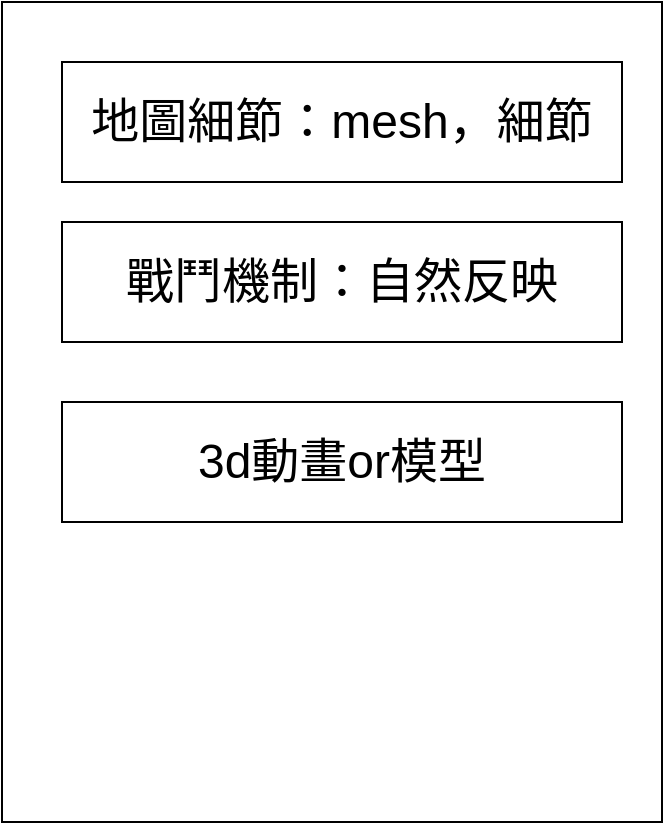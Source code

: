 <mxfile version="16.4.5" type="github">
  <diagram id="yyS8W1nWAD_pVTTX90cR" name="Page-1">
    <mxGraphModel dx="1206" dy="496" grid="1" gridSize="10" guides="1" tooltips="1" connect="1" arrows="1" fold="1" page="1" pageScale="1" pageWidth="827" pageHeight="1169" math="0" shadow="0">
      <root>
        <mxCell id="0" />
        <mxCell id="1" parent="0" />
        <mxCell id="vNo2usWcUudqKrF7uBsM-1" value="" style="rounded=0;whiteSpace=wrap;html=1;" vertex="1" parent="1">
          <mxGeometry x="140" y="40" width="330" height="410" as="geometry" />
        </mxCell>
        <mxCell id="vNo2usWcUudqKrF7uBsM-2" value="&lt;font style=&quot;font-size: 24px&quot;&gt;地圖細節：mesh，細節&lt;/font&gt;" style="rounded=0;whiteSpace=wrap;html=1;" vertex="1" parent="1">
          <mxGeometry x="170" y="70" width="280" height="60" as="geometry" />
        </mxCell>
        <mxCell id="vNo2usWcUudqKrF7uBsM-3" value="戰鬥機制：自然反映" style="rounded=0;whiteSpace=wrap;html=1;fontSize=24;" vertex="1" parent="1">
          <mxGeometry x="170" y="150" width="280" height="60" as="geometry" />
        </mxCell>
        <mxCell id="vNo2usWcUudqKrF7uBsM-4" value="3d動畫or模型" style="rounded=0;whiteSpace=wrap;html=1;fontSize=24;" vertex="1" parent="1">
          <mxGeometry x="170" y="240" width="280" height="60" as="geometry" />
        </mxCell>
      </root>
    </mxGraphModel>
  </diagram>
</mxfile>
